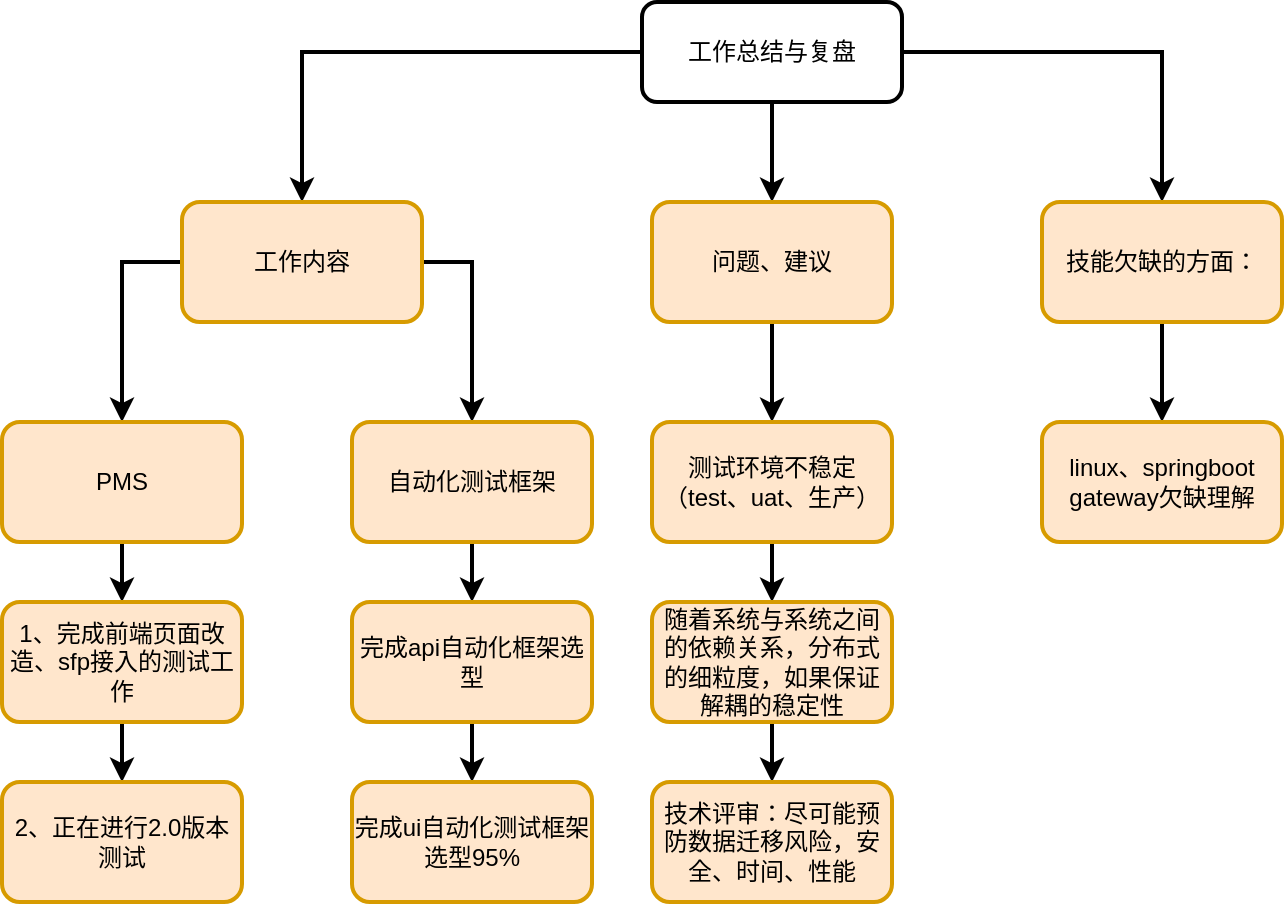 <mxfile version="14.2.4" type="github">
  <diagram id="C5RBs43oDa-KdzZeNtuy" name="Page-1">
    <mxGraphModel dx="1422" dy="762" grid="1" gridSize="10" guides="1" tooltips="1" connect="1" arrows="1" fold="1" page="1" pageScale="1" pageWidth="827" pageHeight="1169" math="0" shadow="0">
      <root>
        <mxCell id="WIyWlLk6GJQsqaUBKTNV-0" />
        <mxCell id="WIyWlLk6GJQsqaUBKTNV-1" parent="WIyWlLk6GJQsqaUBKTNV-0" />
        <mxCell id="dlSg8Ilp0KaYe8i_NGOI-4" value="" style="edgeStyle=orthogonalEdgeStyle;rounded=0;orthogonalLoop=1;jettySize=auto;html=1;strokeWidth=2;" edge="1" parent="WIyWlLk6GJQsqaUBKTNV-1" source="WIyWlLk6GJQsqaUBKTNV-3" target="dlSg8Ilp0KaYe8i_NGOI-3">
          <mxGeometry relative="1" as="geometry" />
        </mxCell>
        <mxCell id="dlSg8Ilp0KaYe8i_NGOI-6" value="" style="edgeStyle=orthogonalEdgeStyle;rounded=0;orthogonalLoop=1;jettySize=auto;html=1;strokeWidth=2;" edge="1" parent="WIyWlLk6GJQsqaUBKTNV-1" source="WIyWlLk6GJQsqaUBKTNV-3" target="dlSg8Ilp0KaYe8i_NGOI-5">
          <mxGeometry relative="1" as="geometry" />
        </mxCell>
        <mxCell id="dlSg8Ilp0KaYe8i_NGOI-8" value="" style="edgeStyle=orthogonalEdgeStyle;rounded=0;orthogonalLoop=1;jettySize=auto;html=1;strokeWidth=2;" edge="1" parent="WIyWlLk6GJQsqaUBKTNV-1" source="WIyWlLk6GJQsqaUBKTNV-3" target="dlSg8Ilp0KaYe8i_NGOI-7">
          <mxGeometry relative="1" as="geometry" />
        </mxCell>
        <mxCell id="WIyWlLk6GJQsqaUBKTNV-3" value="工作总结与复盘" style="rounded=1;whiteSpace=wrap;html=1;fontSize=12;glass=0;strokeWidth=2;shadow=0;" parent="WIyWlLk6GJQsqaUBKTNV-1" vertex="1">
          <mxGeometry x="390" y="40" width="130" height="50" as="geometry" />
        </mxCell>
        <mxCell id="dlSg8Ilp0KaYe8i_NGOI-19" value="" style="edgeStyle=orthogonalEdgeStyle;rounded=0;orthogonalLoop=1;jettySize=auto;html=1;strokeWidth=2;" edge="1" parent="WIyWlLk6GJQsqaUBKTNV-1" source="dlSg8Ilp0KaYe8i_NGOI-3" target="dlSg8Ilp0KaYe8i_NGOI-18">
          <mxGeometry relative="1" as="geometry" />
        </mxCell>
        <mxCell id="dlSg8Ilp0KaYe8i_NGOI-3" value="问题、建议" style="whiteSpace=wrap;html=1;rounded=1;shadow=0;strokeWidth=2;glass=0;fillColor=#ffe6cc;strokeColor=#d79b00;" vertex="1" parent="WIyWlLk6GJQsqaUBKTNV-1">
          <mxGeometry x="395" y="140" width="120" height="60" as="geometry" />
        </mxCell>
        <mxCell id="dlSg8Ilp0KaYe8i_NGOI-10" value="" style="edgeStyle=orthogonalEdgeStyle;rounded=0;orthogonalLoop=1;jettySize=auto;html=1;strokeWidth=2;exitX=0;exitY=0.5;exitDx=0;exitDy=0;" edge="1" parent="WIyWlLk6GJQsqaUBKTNV-1" source="dlSg8Ilp0KaYe8i_NGOI-5" target="dlSg8Ilp0KaYe8i_NGOI-9">
          <mxGeometry relative="1" as="geometry" />
        </mxCell>
        <mxCell id="dlSg8Ilp0KaYe8i_NGOI-15" value="" style="edgeStyle=orthogonalEdgeStyle;rounded=0;orthogonalLoop=1;jettySize=auto;html=1;strokeWidth=2;entryX=0.5;entryY=0;entryDx=0;entryDy=0;exitX=1;exitY=0.5;exitDx=0;exitDy=0;" edge="1" parent="WIyWlLk6GJQsqaUBKTNV-1" source="dlSg8Ilp0KaYe8i_NGOI-5" target="dlSg8Ilp0KaYe8i_NGOI-16">
          <mxGeometry relative="1" as="geometry">
            <mxPoint x="320" y="250" as="targetPoint" />
          </mxGeometry>
        </mxCell>
        <mxCell id="dlSg8Ilp0KaYe8i_NGOI-5" value="工作内容" style="whiteSpace=wrap;html=1;rounded=1;shadow=0;strokeWidth=2;glass=0;fillColor=#ffe6cc;strokeColor=#d79b00;" vertex="1" parent="WIyWlLk6GJQsqaUBKTNV-1">
          <mxGeometry x="160" y="140" width="120" height="60" as="geometry" />
        </mxCell>
        <mxCell id="dlSg8Ilp0KaYe8i_NGOI-21" value="" style="edgeStyle=orthogonalEdgeStyle;rounded=0;orthogonalLoop=1;jettySize=auto;html=1;strokeWidth=2;" edge="1" parent="WIyWlLk6GJQsqaUBKTNV-1" source="dlSg8Ilp0KaYe8i_NGOI-7" target="dlSg8Ilp0KaYe8i_NGOI-20">
          <mxGeometry relative="1" as="geometry" />
        </mxCell>
        <mxCell id="dlSg8Ilp0KaYe8i_NGOI-7" value="技能欠缺的方面：" style="whiteSpace=wrap;html=1;rounded=1;shadow=0;strokeWidth=2;glass=0;fillColor=#ffe6cc;strokeColor=#d79b00;" vertex="1" parent="WIyWlLk6GJQsqaUBKTNV-1">
          <mxGeometry x="590" y="140" width="120" height="60" as="geometry" />
        </mxCell>
        <mxCell id="dlSg8Ilp0KaYe8i_NGOI-27" value="" style="edgeStyle=orthogonalEdgeStyle;rounded=0;orthogonalLoop=1;jettySize=auto;html=1;strokeWidth=2;" edge="1" parent="WIyWlLk6GJQsqaUBKTNV-1" source="dlSg8Ilp0KaYe8i_NGOI-9" target="dlSg8Ilp0KaYe8i_NGOI-26">
          <mxGeometry relative="1" as="geometry" />
        </mxCell>
        <mxCell id="dlSg8Ilp0KaYe8i_NGOI-9" value="PMS" style="whiteSpace=wrap;html=1;rounded=1;shadow=0;strokeColor=#d79b00;strokeWidth=2;fillColor=#ffe6cc;glass=0;" vertex="1" parent="WIyWlLk6GJQsqaUBKTNV-1">
          <mxGeometry x="70" y="250" width="120" height="60" as="geometry" />
        </mxCell>
        <mxCell id="dlSg8Ilp0KaYe8i_NGOI-31" value="" style="edgeStyle=orthogonalEdgeStyle;rounded=0;orthogonalLoop=1;jettySize=auto;html=1;strokeWidth=2;" edge="1" parent="WIyWlLk6GJQsqaUBKTNV-1" source="dlSg8Ilp0KaYe8i_NGOI-16" target="dlSg8Ilp0KaYe8i_NGOI-30">
          <mxGeometry relative="1" as="geometry" />
        </mxCell>
        <mxCell id="dlSg8Ilp0KaYe8i_NGOI-16" value="自动化测试框架" style="whiteSpace=wrap;html=1;rounded=1;shadow=0;strokeColor=#d79b00;strokeWidth=2;fillColor=#ffe6cc;glass=0;" vertex="1" parent="WIyWlLk6GJQsqaUBKTNV-1">
          <mxGeometry x="245" y="250" width="120" height="60" as="geometry" />
        </mxCell>
        <mxCell id="dlSg8Ilp0KaYe8i_NGOI-23" value="" style="edgeStyle=orthogonalEdgeStyle;rounded=0;orthogonalLoop=1;jettySize=auto;html=1;strokeWidth=2;" edge="1" parent="WIyWlLk6GJQsqaUBKTNV-1" source="dlSg8Ilp0KaYe8i_NGOI-18" target="dlSg8Ilp0KaYe8i_NGOI-22">
          <mxGeometry relative="1" as="geometry" />
        </mxCell>
        <mxCell id="dlSg8Ilp0KaYe8i_NGOI-18" value="测试环境不稳定（test、uat、生产）" style="whiteSpace=wrap;html=1;rounded=1;shadow=0;strokeColor=#d79b00;strokeWidth=2;fillColor=#ffe6cc;glass=0;" vertex="1" parent="WIyWlLk6GJQsqaUBKTNV-1">
          <mxGeometry x="395" y="250" width="120" height="60" as="geometry" />
        </mxCell>
        <mxCell id="dlSg8Ilp0KaYe8i_NGOI-20" value="linux、springboot gateway欠缺理解" style="whiteSpace=wrap;html=1;rounded=1;shadow=0;strokeColor=#d79b00;strokeWidth=2;fillColor=#ffe6cc;glass=0;" vertex="1" parent="WIyWlLk6GJQsqaUBKTNV-1">
          <mxGeometry x="590" y="250" width="120" height="60" as="geometry" />
        </mxCell>
        <mxCell id="dlSg8Ilp0KaYe8i_NGOI-25" value="" style="edgeStyle=orthogonalEdgeStyle;rounded=0;orthogonalLoop=1;jettySize=auto;html=1;strokeWidth=2;" edge="1" parent="WIyWlLk6GJQsqaUBKTNV-1" source="dlSg8Ilp0KaYe8i_NGOI-22" target="dlSg8Ilp0KaYe8i_NGOI-24">
          <mxGeometry relative="1" as="geometry" />
        </mxCell>
        <mxCell id="dlSg8Ilp0KaYe8i_NGOI-22" value="随着系统与系统之间的依赖关系，分布式的细粒度，如果保证解耦的稳定性" style="whiteSpace=wrap;html=1;rounded=1;shadow=0;strokeColor=#d79b00;strokeWidth=2;fillColor=#ffe6cc;glass=0;" vertex="1" parent="WIyWlLk6GJQsqaUBKTNV-1">
          <mxGeometry x="395" y="340" width="120" height="60" as="geometry" />
        </mxCell>
        <mxCell id="dlSg8Ilp0KaYe8i_NGOI-24" value="技术评审：尽可能预防数据迁移风险，安全、时间、性能" style="whiteSpace=wrap;html=1;rounded=1;shadow=0;strokeColor=#d79b00;strokeWidth=2;fillColor=#ffe6cc;glass=0;" vertex="1" parent="WIyWlLk6GJQsqaUBKTNV-1">
          <mxGeometry x="395" y="430" width="120" height="60" as="geometry" />
        </mxCell>
        <mxCell id="dlSg8Ilp0KaYe8i_NGOI-29" value="" style="edgeStyle=orthogonalEdgeStyle;rounded=0;orthogonalLoop=1;jettySize=auto;html=1;strokeWidth=2;" edge="1" parent="WIyWlLk6GJQsqaUBKTNV-1" source="dlSg8Ilp0KaYe8i_NGOI-26" target="dlSg8Ilp0KaYe8i_NGOI-28">
          <mxGeometry relative="1" as="geometry" />
        </mxCell>
        <mxCell id="dlSg8Ilp0KaYe8i_NGOI-26" value="1、完成前端页面改造、sfp接入的测试工作" style="whiteSpace=wrap;html=1;rounded=1;shadow=0;strokeColor=#d79b00;strokeWidth=2;fillColor=#ffe6cc;glass=0;" vertex="1" parent="WIyWlLk6GJQsqaUBKTNV-1">
          <mxGeometry x="70" y="340" width="120" height="60" as="geometry" />
        </mxCell>
        <mxCell id="dlSg8Ilp0KaYe8i_NGOI-28" value="&lt;span&gt;2、正在进行2.0版本测试&lt;/span&gt;" style="whiteSpace=wrap;html=1;rounded=1;shadow=0;strokeColor=#d79b00;strokeWidth=2;fillColor=#ffe6cc;glass=0;" vertex="1" parent="WIyWlLk6GJQsqaUBKTNV-1">
          <mxGeometry x="70" y="430" width="120" height="60" as="geometry" />
        </mxCell>
        <mxCell id="dlSg8Ilp0KaYe8i_NGOI-33" value="" style="edgeStyle=orthogonalEdgeStyle;rounded=0;orthogonalLoop=1;jettySize=auto;html=1;strokeWidth=2;" edge="1" parent="WIyWlLk6GJQsqaUBKTNV-1" source="dlSg8Ilp0KaYe8i_NGOI-30" target="dlSg8Ilp0KaYe8i_NGOI-32">
          <mxGeometry relative="1" as="geometry" />
        </mxCell>
        <mxCell id="dlSg8Ilp0KaYe8i_NGOI-30" value="完成api自动化框架选型" style="whiteSpace=wrap;html=1;rounded=1;shadow=0;strokeColor=#d79b00;strokeWidth=2;fillColor=#ffe6cc;glass=0;" vertex="1" parent="WIyWlLk6GJQsqaUBKTNV-1">
          <mxGeometry x="245" y="340" width="120" height="60" as="geometry" />
        </mxCell>
        <mxCell id="dlSg8Ilp0KaYe8i_NGOI-32" value="完成ui自动化测试框架选型95%" style="whiteSpace=wrap;html=1;rounded=1;shadow=0;strokeColor=#d79b00;strokeWidth=2;fillColor=#ffe6cc;glass=0;" vertex="1" parent="WIyWlLk6GJQsqaUBKTNV-1">
          <mxGeometry x="245" y="430" width="120" height="60" as="geometry" />
        </mxCell>
      </root>
    </mxGraphModel>
  </diagram>
</mxfile>
